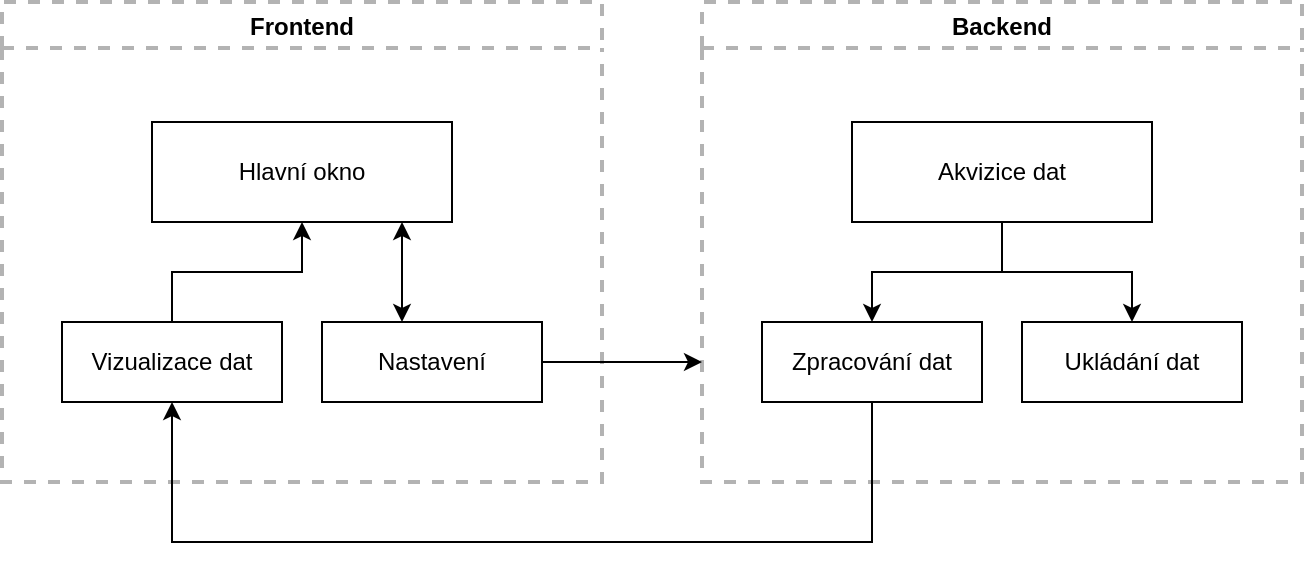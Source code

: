 <mxfile version="14.6.1" type="device"><diagram id="Vf-l-awW5luYI1kANzPi" name="Page-1"><mxGraphModel dx="1678" dy="918" grid="1" gridSize="10" guides="1" tooltips="1" connect="1" arrows="1" fold="1" page="1" pageScale="1" pageWidth="1169" pageHeight="827" math="0" shadow="0"><root><mxCell id="0"/><mxCell id="1" parent="0"/><mxCell id="GeUBOq8YHmG9ClGaXOHA-8" value="Backend" style="swimlane;shadow=0;dashed=1;strokeColor=#B3B3B3;strokeWidth=2;" vertex="1" parent="1"><mxGeometry x="430" y="320" width="300" height="240" as="geometry"/></mxCell><mxCell id="GeUBOq8YHmG9ClGaXOHA-30" value="Akvizice dat" style="whiteSpace=wrap;html=1;" vertex="1" parent="GeUBOq8YHmG9ClGaXOHA-8"><mxGeometry x="75" y="60" width="150" height="50" as="geometry"/></mxCell><mxCell id="GeUBOq8YHmG9ClGaXOHA-31" value="Zpracování dat" style="whiteSpace=wrap;html=1;" vertex="1" parent="GeUBOq8YHmG9ClGaXOHA-8"><mxGeometry x="30" y="160" width="110" height="40" as="geometry"/></mxCell><mxCell id="GeUBOq8YHmG9ClGaXOHA-32" value="" style="edgeStyle=elbowEdgeStyle;elbow=vertical;html=1;rounded=0;" edge="1" parent="GeUBOq8YHmG9ClGaXOHA-8" source="GeUBOq8YHmG9ClGaXOHA-30" target="GeUBOq8YHmG9ClGaXOHA-31"><mxGeometry relative="1" as="geometry"/></mxCell><mxCell id="GeUBOq8YHmG9ClGaXOHA-33" value="Ukládání dat" style="whiteSpace=wrap;html=1;" vertex="1" parent="GeUBOq8YHmG9ClGaXOHA-8"><mxGeometry x="160" y="160" width="110" height="40" as="geometry"/></mxCell><mxCell id="GeUBOq8YHmG9ClGaXOHA-34" value="" style="edgeStyle=elbowEdgeStyle;elbow=vertical;html=1;rounded=0;" edge="1" parent="GeUBOq8YHmG9ClGaXOHA-8" source="GeUBOq8YHmG9ClGaXOHA-30" target="GeUBOq8YHmG9ClGaXOHA-33"><mxGeometry relative="1" as="geometry"/></mxCell><mxCell id="GeUBOq8YHmG9ClGaXOHA-50" value="Frontend" style="swimlane;shadow=0;dashed=1;strokeColor=#B3B3B3;strokeWidth=2;startSize=23;" vertex="1" parent="1"><mxGeometry x="80" y="320" width="300" height="240" as="geometry"/></mxCell><mxCell id="GeUBOq8YHmG9ClGaXOHA-51" value="Hlavní okno" style="whiteSpace=wrap;html=1;" vertex="1" parent="GeUBOq8YHmG9ClGaXOHA-50"><mxGeometry x="75" y="60" width="150" height="50" as="geometry"/></mxCell><mxCell id="GeUBOq8YHmG9ClGaXOHA-52" value="Vizualizace dat" style="whiteSpace=wrap;html=1;" vertex="1" parent="GeUBOq8YHmG9ClGaXOHA-50"><mxGeometry x="30" y="160" width="110" height="40" as="geometry"/></mxCell><mxCell id="GeUBOq8YHmG9ClGaXOHA-53" value="" style="edgeStyle=elbowEdgeStyle;elbow=vertical;html=1;rounded=0;startArrow=classic;startFill=1;endArrow=none;endFill=0;" edge="1" parent="GeUBOq8YHmG9ClGaXOHA-50" source="GeUBOq8YHmG9ClGaXOHA-51" target="GeUBOq8YHmG9ClGaXOHA-52"><mxGeometry relative="1" as="geometry"/></mxCell><mxCell id="GeUBOq8YHmG9ClGaXOHA-54" value="Nastavení" style="whiteSpace=wrap;html=1;" vertex="1" parent="GeUBOq8YHmG9ClGaXOHA-50"><mxGeometry x="160" y="160" width="110" height="40" as="geometry"/></mxCell><mxCell id="GeUBOq8YHmG9ClGaXOHA-55" value="" style="edgeStyle=elbowEdgeStyle;elbow=vertical;html=1;rounded=0;startArrow=classic;startFill=1;" edge="1" parent="GeUBOq8YHmG9ClGaXOHA-50" source="GeUBOq8YHmG9ClGaXOHA-51" target="GeUBOq8YHmG9ClGaXOHA-54"><mxGeometry relative="1" as="geometry"><Array as="points"><mxPoint x="200" y="130"/></Array></mxGeometry></mxCell><mxCell id="GeUBOq8YHmG9ClGaXOHA-56" style="edgeStyle=orthogonalEdgeStyle;rounded=0;orthogonalLoop=1;jettySize=auto;html=1;entryX=0;entryY=0.75;entryDx=0;entryDy=0;startArrow=none;startFill=0;endArrow=classic;endFill=1;" edge="1" parent="1" source="GeUBOq8YHmG9ClGaXOHA-54" target="GeUBOq8YHmG9ClGaXOHA-8"><mxGeometry relative="1" as="geometry"/></mxCell><mxCell id="GeUBOq8YHmG9ClGaXOHA-57" style="edgeStyle=orthogonalEdgeStyle;rounded=0;orthogonalLoop=1;jettySize=auto;html=1;exitX=0.5;exitY=1;exitDx=0;exitDy=0;entryX=0.5;entryY=1;entryDx=0;entryDy=0;startArrow=none;startFill=0;endArrow=classic;endFill=1;" edge="1" parent="1" source="GeUBOq8YHmG9ClGaXOHA-31" target="GeUBOq8YHmG9ClGaXOHA-52"><mxGeometry relative="1" as="geometry"><Array as="points"><mxPoint x="515" y="590"/><mxPoint x="165" y="590"/></Array></mxGeometry></mxCell></root></mxGraphModel></diagram></mxfile>